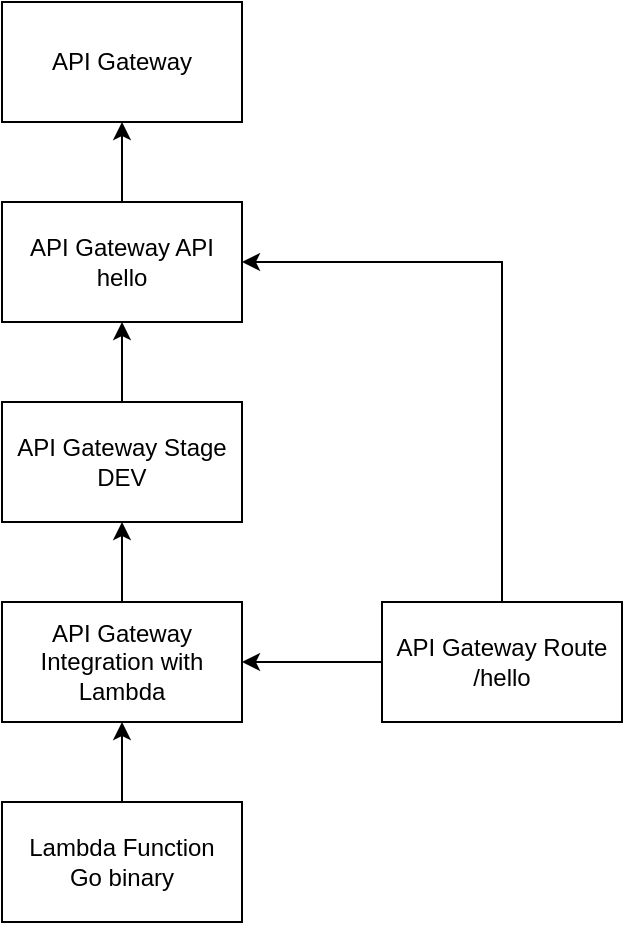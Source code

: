 <mxfile version="14.9.6" type="device"><diagram id="O2f1Be35dneAfT-D72Tb" name="Page-1"><mxGraphModel dx="762" dy="920" grid="1" gridSize="10" guides="1" tooltips="1" connect="1" arrows="1" fold="1" page="1" pageScale="1" pageWidth="827" pageHeight="1169" math="0" shadow="0"><root><mxCell id="0"/><mxCell id="1" parent="0"/><mxCell id="DAhjNu6RPbIXpEIwlCw4-1" value="API Gateway" style="rounded=0;whiteSpace=wrap;html=1;" vertex="1" parent="1"><mxGeometry x="250" y="60" width="120" height="60" as="geometry"/></mxCell><mxCell id="DAhjNu6RPbIXpEIwlCw4-11" style="edgeStyle=orthogonalEdgeStyle;rounded=0;orthogonalLoop=1;jettySize=auto;html=1;" edge="1" parent="1" source="DAhjNu6RPbIXpEIwlCw4-2" target="DAhjNu6RPbIXpEIwlCw4-1"><mxGeometry relative="1" as="geometry"/></mxCell><mxCell id="DAhjNu6RPbIXpEIwlCw4-2" value="API Gateway API&lt;br&gt;hello" style="rounded=0;whiteSpace=wrap;html=1;" vertex="1" parent="1"><mxGeometry x="250" y="160" width="120" height="60" as="geometry"/></mxCell><mxCell id="DAhjNu6RPbIXpEIwlCw4-12" style="edgeStyle=orthogonalEdgeStyle;rounded=0;orthogonalLoop=1;jettySize=auto;html=1;" edge="1" parent="1" source="DAhjNu6RPbIXpEIwlCw4-3" target="DAhjNu6RPbIXpEIwlCw4-2"><mxGeometry relative="1" as="geometry"/></mxCell><mxCell id="DAhjNu6RPbIXpEIwlCw4-3" value="API Gateway Stage&lt;br&gt;DEV" style="rounded=0;whiteSpace=wrap;html=1;" vertex="1" parent="1"><mxGeometry x="250" y="260" width="120" height="60" as="geometry"/></mxCell><mxCell id="DAhjNu6RPbIXpEIwlCw4-13" style="edgeStyle=orthogonalEdgeStyle;rounded=0;orthogonalLoop=1;jettySize=auto;html=1;" edge="1" parent="1" source="DAhjNu6RPbIXpEIwlCw4-4" target="DAhjNu6RPbIXpEIwlCw4-3"><mxGeometry relative="1" as="geometry"/></mxCell><mxCell id="DAhjNu6RPbIXpEIwlCw4-4" value="API Gateway Integration with Lambda" style="rounded=0;whiteSpace=wrap;html=1;" vertex="1" parent="1"><mxGeometry x="250" y="360" width="120" height="60" as="geometry"/></mxCell><mxCell id="DAhjNu6RPbIXpEIwlCw4-8" style="edgeStyle=orthogonalEdgeStyle;rounded=0;orthogonalLoop=1;jettySize=auto;html=1;entryX=1;entryY=0.5;entryDx=0;entryDy=0;" edge="1" parent="1" source="DAhjNu6RPbIXpEIwlCw4-5" target="DAhjNu6RPbIXpEIwlCw4-4"><mxGeometry relative="1" as="geometry"/></mxCell><mxCell id="DAhjNu6RPbIXpEIwlCw4-9" style="edgeStyle=orthogonalEdgeStyle;rounded=0;orthogonalLoop=1;jettySize=auto;html=1;entryX=1;entryY=0.5;entryDx=0;entryDy=0;" edge="1" parent="1" source="DAhjNu6RPbIXpEIwlCw4-5" target="DAhjNu6RPbIXpEIwlCw4-2"><mxGeometry relative="1" as="geometry"><Array as="points"><mxPoint x="500" y="190"/></Array></mxGeometry></mxCell><mxCell id="DAhjNu6RPbIXpEIwlCw4-5" value="API Gateway Route&lt;br&gt;/hello" style="rounded=0;whiteSpace=wrap;html=1;" vertex="1" parent="1"><mxGeometry x="440" y="360" width="120" height="60" as="geometry"/></mxCell><mxCell id="DAhjNu6RPbIXpEIwlCw4-15" style="edgeStyle=orthogonalEdgeStyle;rounded=0;orthogonalLoop=1;jettySize=auto;html=1;" edge="1" parent="1" source="DAhjNu6RPbIXpEIwlCw4-14" target="DAhjNu6RPbIXpEIwlCw4-4"><mxGeometry relative="1" as="geometry"/></mxCell><mxCell id="DAhjNu6RPbIXpEIwlCw4-14" value="Lambda Function&lt;br&gt;Go binary" style="rounded=0;whiteSpace=wrap;html=1;" vertex="1" parent="1"><mxGeometry x="250" y="460" width="120" height="60" as="geometry"/></mxCell></root></mxGraphModel></diagram></mxfile>